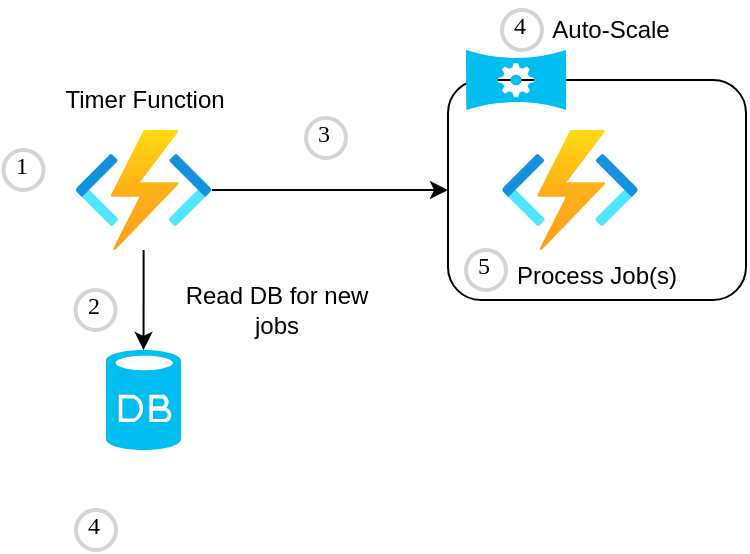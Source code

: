 <mxfile version="20.4.0" type="github">
  <diagram id="WI9T0HZ2pTsCkuznbFz-" name="Page-1">
    <mxGraphModel dx="782" dy="436" grid="1" gridSize="10" guides="1" tooltips="1" connect="1" arrows="1" fold="1" page="1" pageScale="1" pageWidth="1169" pageHeight="827" math="0" shadow="0">
      <root>
        <mxCell id="0" />
        <mxCell id="1" parent="0" />
        <mxCell id="5vCUaBXBmJkEjkjv4doE-1" value="" style="verticalLabelPosition=bottom;html=1;verticalAlign=top;align=center;strokeColor=none;fillColor=#00BEF2;shape=mxgraph.azure.database;" parent="1" vertex="1">
          <mxGeometry x="160" y="240" width="37.5" height="50" as="geometry" />
        </mxCell>
        <mxCell id="5vCUaBXBmJkEjkjv4doE-4" value="" style="aspect=fixed;html=1;points=[];align=center;image;fontSize=12;image=img/lib/azure2/compute/Function_Apps.svg;fillColor=none;opacity=0;" parent="1" vertex="1">
          <mxGeometry x="390" y="170" width="68" height="60" as="geometry" />
        </mxCell>
        <mxCell id="5vCUaBXBmJkEjkjv4doE-10" value="" style="edgeStyle=orthogonalEdgeStyle;rounded=0;orthogonalLoop=1;jettySize=auto;html=1;" parent="1" source="5vCUaBXBmJkEjkjv4doE-6" target="5vCUaBXBmJkEjkjv4doE-1" edge="1">
          <mxGeometry relative="1" as="geometry" />
        </mxCell>
        <mxCell id="pMBmEq0e-n-IR1W7mqE0-2" value="" style="edgeStyle=orthogonalEdgeStyle;rounded=0;orthogonalLoop=1;jettySize=auto;html=1;" edge="1" parent="1" source="5vCUaBXBmJkEjkjv4doE-6" target="pMBmEq0e-n-IR1W7mqE0-1">
          <mxGeometry relative="1" as="geometry" />
        </mxCell>
        <mxCell id="5vCUaBXBmJkEjkjv4doE-6" value="" style="aspect=fixed;html=1;points=[];align=center;image;fontSize=12;image=img/lib/azure2/compute/Function_Apps.svg;fillColor=none;imageBackground=default;" parent="1" vertex="1">
          <mxGeometry x="144.75" y="130" width="68" height="60" as="geometry" />
        </mxCell>
        <mxCell id="5vCUaBXBmJkEjkjv4doE-7" value="Timer Function" style="text;html=1;align=center;verticalAlign=middle;resizable=0;points=[];autosize=1;strokeColor=none;fillColor=none;" parent="1" vertex="1">
          <mxGeometry x="128.75" y="100" width="100" height="30" as="geometry" />
        </mxCell>
        <mxCell id="5vCUaBXBmJkEjkjv4doE-8" value="1" style="ellipse;whiteSpace=wrap;html=1;aspect=fixed;strokeWidth=2;fontFamily=Tahoma;spacingBottom=4;spacingRight=2;strokeColor=#d3d3d3;fillColor=none;" parent="1" vertex="1">
          <mxGeometry x="108.75" y="140" width="20" height="20" as="geometry" />
        </mxCell>
        <mxCell id="5vCUaBXBmJkEjkjv4doE-9" value="2" style="ellipse;whiteSpace=wrap;html=1;aspect=fixed;strokeWidth=2;fontFamily=Tahoma;spacingBottom=4;spacingRight=2;strokeColor=#d3d3d3;fillColor=none;" parent="1" vertex="1">
          <mxGeometry x="144.75" y="210" width="20" height="20" as="geometry" />
        </mxCell>
        <mxCell id="5vCUaBXBmJkEjkjv4doE-11" value="Read DB for new &lt;br&gt;jobs" style="text;html=1;align=center;verticalAlign=middle;resizable=0;points=[];autosize=1;strokeColor=none;fillColor=none;" parent="1" vertex="1">
          <mxGeometry x="190" y="200" width="110" height="40" as="geometry" />
        </mxCell>
        <mxCell id="5vCUaBXBmJkEjkjv4doE-12" value="" style="aspect=fixed;html=1;points=[];align=center;image;fontSize=12;image=img/lib/azure2/compute/Function_Apps.svg;fillColor=none;imageBackground=default;" parent="1" vertex="1">
          <mxGeometry x="358" y="130" width="68" height="60" as="geometry" />
        </mxCell>
        <mxCell id="5vCUaBXBmJkEjkjv4doE-13" value="3" style="ellipse;whiteSpace=wrap;html=1;aspect=fixed;strokeWidth=2;fontFamily=Tahoma;spacingBottom=4;spacingRight=2;strokeColor=#d3d3d3;fillColor=none;" parent="1" vertex="1">
          <mxGeometry x="260" y="124" width="20" height="20" as="geometry" />
        </mxCell>
        <mxCell id="5vCUaBXBmJkEjkjv4doE-14" value="4" style="ellipse;whiteSpace=wrap;html=1;aspect=fixed;strokeWidth=2;fontFamily=Tahoma;spacingBottom=4;spacingRight=2;strokeColor=#d3d3d3;fillColor=none;" parent="1" vertex="1">
          <mxGeometry x="145" y="320" width="20" height="20" as="geometry" />
        </mxCell>
        <mxCell id="pMBmEq0e-n-IR1W7mqE0-1" value="&lt;br&gt;&lt;br&gt;&lt;br&gt;&lt;br&gt;&lt;br&gt;&lt;br&gt;Process Job(s)" style="rounded=1;whiteSpace=wrap;html=1;fillColor=none;" vertex="1" parent="1">
          <mxGeometry x="331" y="105" width="149" height="110" as="geometry" />
        </mxCell>
        <mxCell id="5vCUaBXBmJkEjkjv4doE-15" value="" style="verticalLabelPosition=bottom;html=1;verticalAlign=top;align=center;strokeColor=none;fillColor=#00BEF2;shape=mxgraph.azure.autoscale;" parent="1" vertex="1">
          <mxGeometry x="340" y="90" width="50" height="30" as="geometry" />
        </mxCell>
        <mxCell id="pMBmEq0e-n-IR1W7mqE0-3" value="4" style="ellipse;whiteSpace=wrap;html=1;aspect=fixed;strokeWidth=2;fontFamily=Tahoma;spacingBottom=4;spacingRight=2;strokeColor=#d3d3d3;fillColor=none;" vertex="1" parent="1">
          <mxGeometry x="358" y="70" width="20" height="20" as="geometry" />
        </mxCell>
        <mxCell id="pMBmEq0e-n-IR1W7mqE0-4" value="Auto-Scale" style="text;html=1;align=center;verticalAlign=middle;resizable=0;points=[];autosize=1;strokeColor=none;fillColor=none;" vertex="1" parent="1">
          <mxGeometry x="372" y="65" width="80" height="30" as="geometry" />
        </mxCell>
        <mxCell id="pMBmEq0e-n-IR1W7mqE0-5" value="5" style="ellipse;whiteSpace=wrap;html=1;aspect=fixed;strokeWidth=2;fontFamily=Tahoma;spacingBottom=4;spacingRight=2;strokeColor=#d3d3d3;fillColor=none;" vertex="1" parent="1">
          <mxGeometry x="340" y="190" width="20" height="20" as="geometry" />
        </mxCell>
      </root>
    </mxGraphModel>
  </diagram>
</mxfile>
